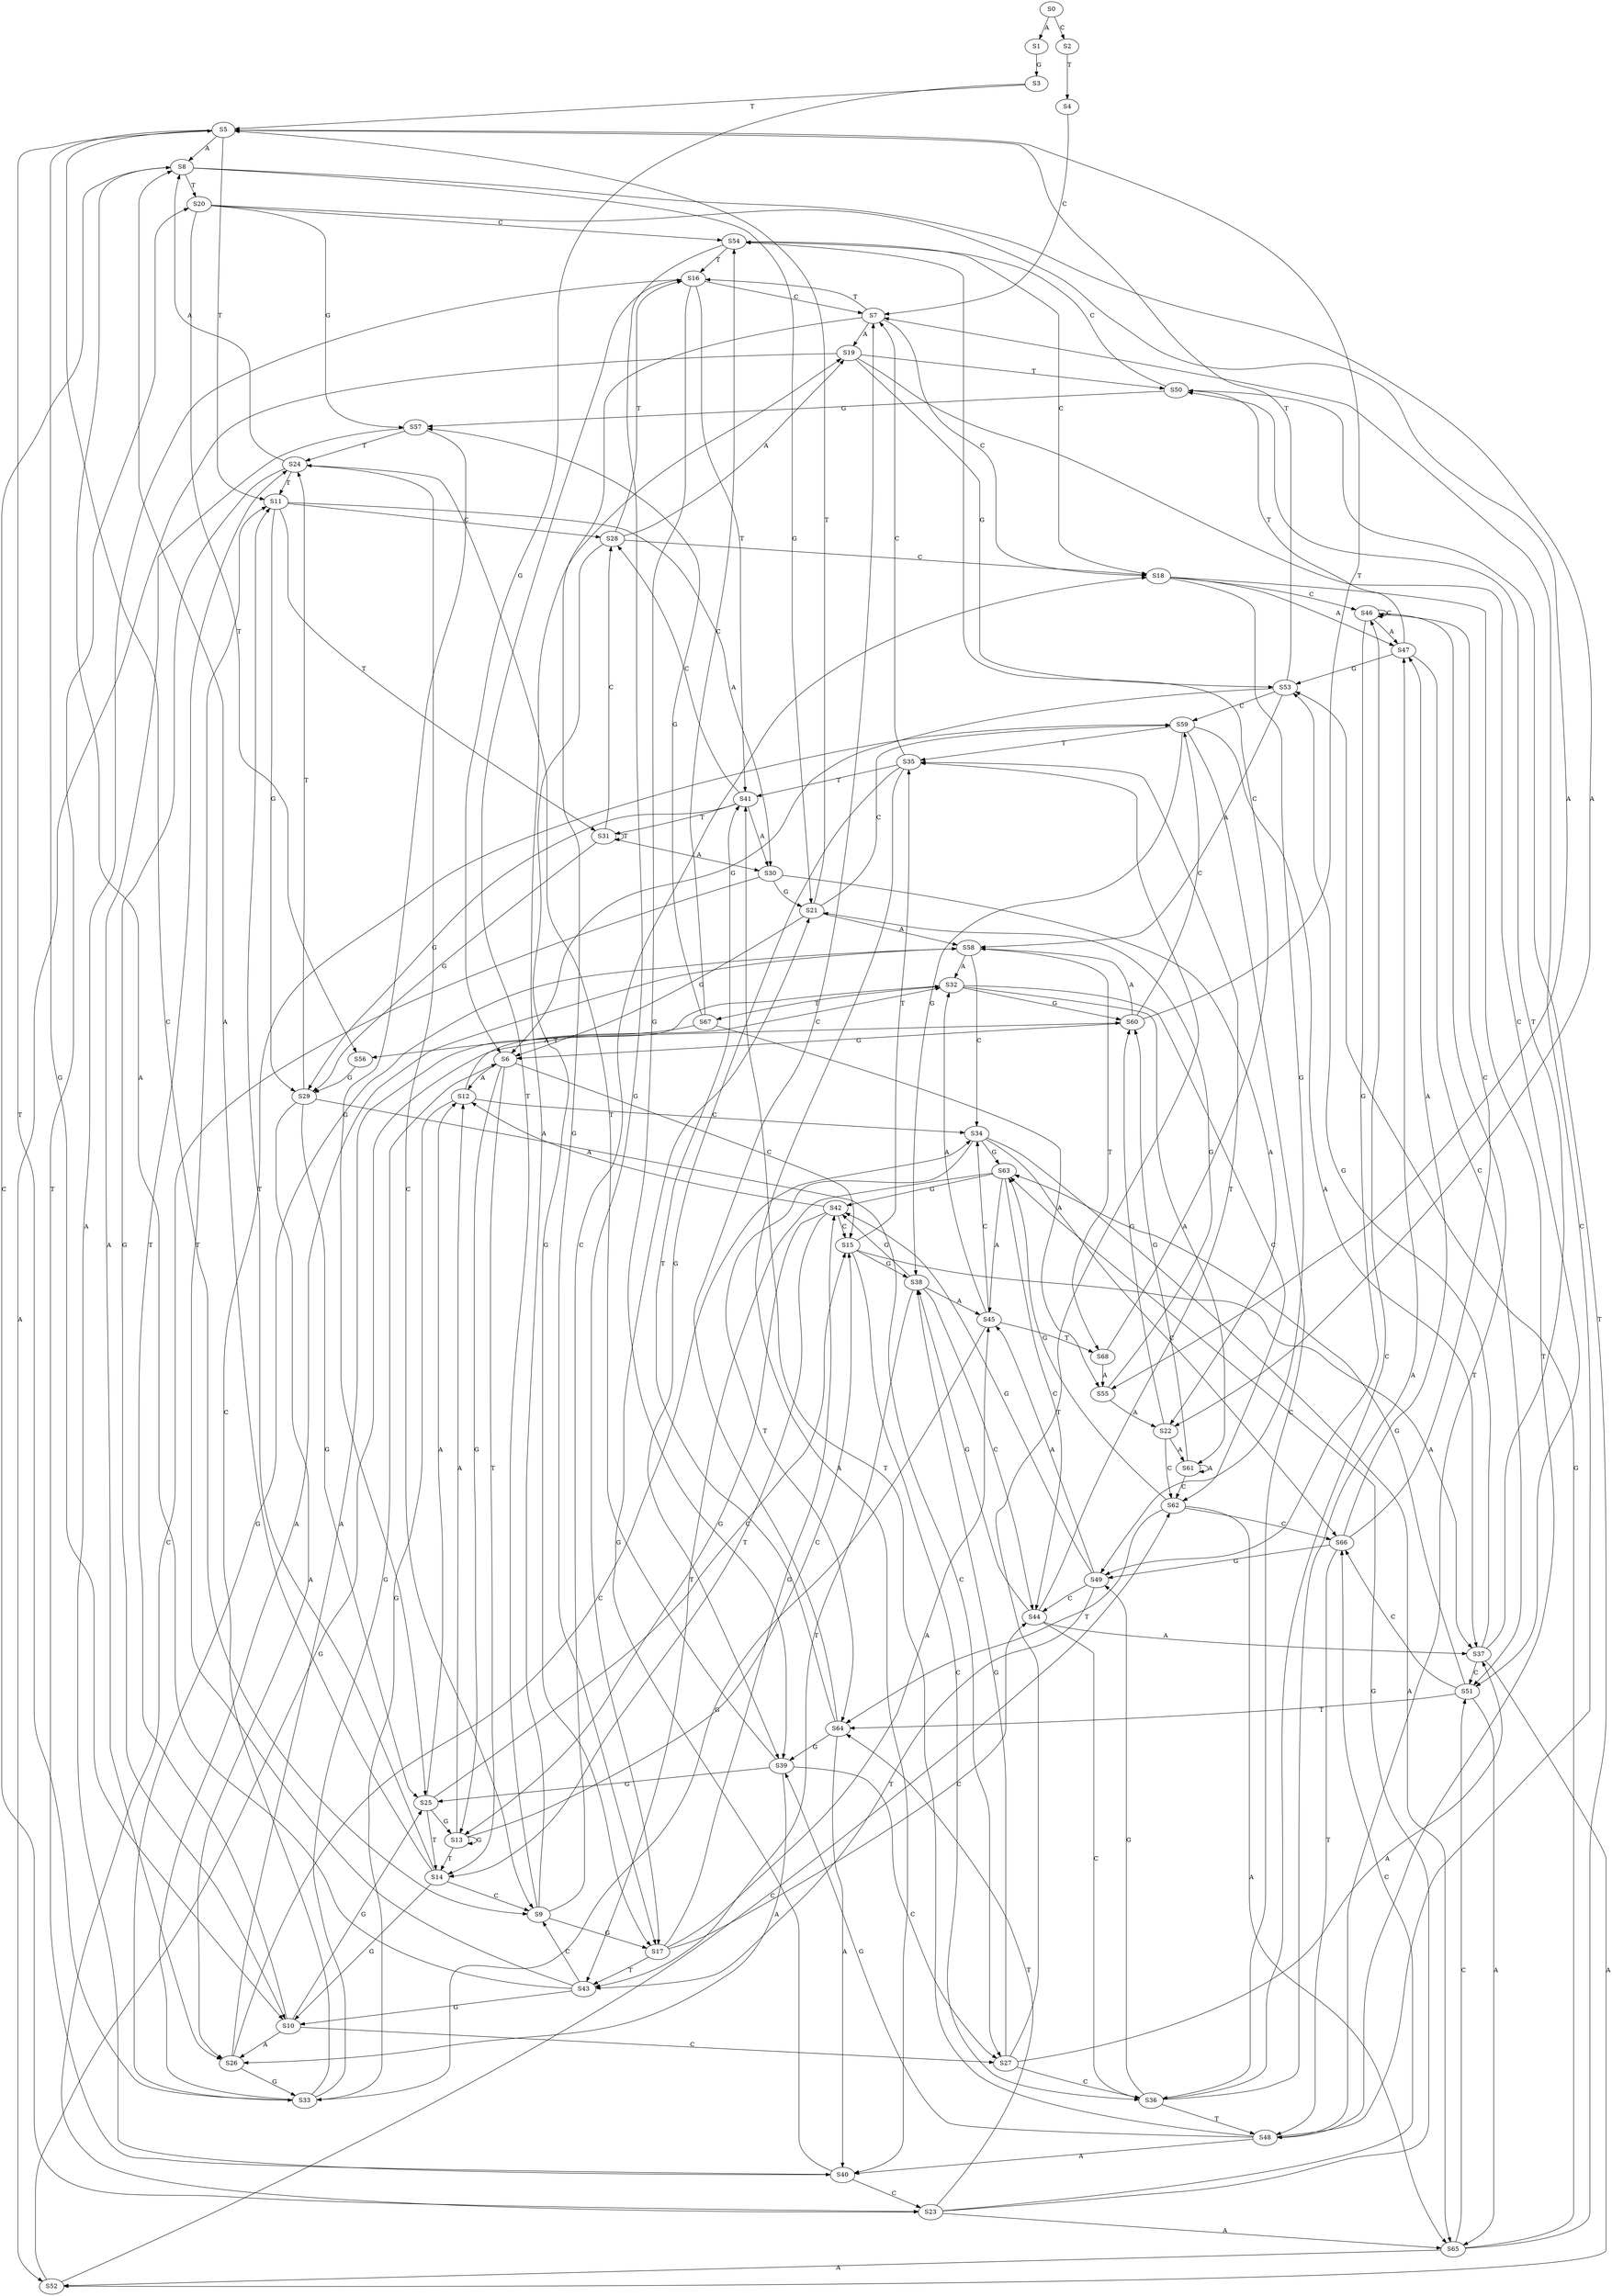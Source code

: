 strict digraph  {
	S0 -> S1 [ label = A ];
	S0 -> S2 [ label = C ];
	S1 -> S3 [ label = G ];
	S2 -> S4 [ label = T ];
	S3 -> S5 [ label = T ];
	S3 -> S6 [ label = G ];
	S4 -> S7 [ label = C ];
	S5 -> S8 [ label = A ];
	S5 -> S9 [ label = C ];
	S5 -> S10 [ label = G ];
	S5 -> S11 [ label = T ];
	S6 -> S12 [ label = A ];
	S6 -> S13 [ label = G ];
	S6 -> S14 [ label = T ];
	S6 -> S15 [ label = C ];
	S7 -> S16 [ label = T ];
	S7 -> S17 [ label = G ];
	S7 -> S18 [ label = C ];
	S7 -> S19 [ label = A ];
	S8 -> S20 [ label = T ];
	S8 -> S21 [ label = G ];
	S8 -> S22 [ label = A ];
	S8 -> S23 [ label = C ];
	S9 -> S16 [ label = T ];
	S9 -> S17 [ label = G ];
	S9 -> S19 [ label = A ];
	S9 -> S18 [ label = C ];
	S10 -> S24 [ label = T ];
	S10 -> S25 [ label = G ];
	S10 -> S26 [ label = A ];
	S10 -> S27 [ label = C ];
	S11 -> S28 [ label = C ];
	S11 -> S29 [ label = G ];
	S11 -> S30 [ label = A ];
	S11 -> S31 [ label = T ];
	S12 -> S32 [ label = A ];
	S12 -> S33 [ label = G ];
	S12 -> S34 [ label = C ];
	S13 -> S14 [ label = T ];
	S13 -> S15 [ label = C ];
	S13 -> S13 [ label = G ];
	S13 -> S12 [ label = A ];
	S14 -> S8 [ label = A ];
	S14 -> S9 [ label = C ];
	S14 -> S10 [ label = G ];
	S14 -> S11 [ label = T ];
	S15 -> S35 [ label = T ];
	S15 -> S36 [ label = C ];
	S15 -> S37 [ label = A ];
	S15 -> S38 [ label = G ];
	S16 -> S39 [ label = G ];
	S16 -> S7 [ label = C ];
	S16 -> S40 [ label = A ];
	S16 -> S41 [ label = T ];
	S17 -> S42 [ label = G ];
	S17 -> S43 [ label = T ];
	S17 -> S44 [ label = C ];
	S17 -> S45 [ label = A ];
	S18 -> S46 [ label = C ];
	S18 -> S47 [ label = A ];
	S18 -> S48 [ label = T ];
	S18 -> S49 [ label = G ];
	S19 -> S50 [ label = T ];
	S19 -> S51 [ label = C ];
	S19 -> S52 [ label = A ];
	S19 -> S53 [ label = G ];
	S20 -> S54 [ label = C ];
	S20 -> S55 [ label = A ];
	S20 -> S56 [ label = T ];
	S20 -> S57 [ label = G ];
	S21 -> S5 [ label = T ];
	S21 -> S58 [ label = A ];
	S21 -> S59 [ label = C ];
	S21 -> S6 [ label = G ];
	S22 -> S60 [ label = G ];
	S22 -> S61 [ label = A ];
	S22 -> S62 [ label = C ];
	S23 -> S63 [ label = G ];
	S23 -> S64 [ label = T ];
	S23 -> S65 [ label = A ];
	S23 -> S66 [ label = C ];
	S24 -> S9 [ label = C ];
	S24 -> S11 [ label = T ];
	S24 -> S10 [ label = G ];
	S24 -> S8 [ label = A ];
	S25 -> S13 [ label = G ];
	S25 -> S15 [ label = C ];
	S25 -> S12 [ label = A ];
	S25 -> S14 [ label = T ];
	S26 -> S33 [ label = G ];
	S26 -> S34 [ label = C ];
	S26 -> S32 [ label = A ];
	S27 -> S36 [ label = C ];
	S27 -> S38 [ label = G ];
	S27 -> S35 [ label = T ];
	S27 -> S37 [ label = A ];
	S28 -> S19 [ label = A ];
	S28 -> S18 [ label = C ];
	S28 -> S17 [ label = G ];
	S28 -> S16 [ label = T ];
	S29 -> S25 [ label = G ];
	S29 -> S27 [ label = C ];
	S29 -> S24 [ label = T ];
	S29 -> S26 [ label = A ];
	S30 -> S23 [ label = C ];
	S30 -> S21 [ label = G ];
	S30 -> S22 [ label = A ];
	S31 -> S29 [ label = G ];
	S31 -> S31 [ label = T ];
	S31 -> S28 [ label = C ];
	S31 -> S30 [ label = A ];
	S32 -> S67 [ label = T ];
	S32 -> S62 [ label = C ];
	S32 -> S61 [ label = A ];
	S32 -> S60 [ label = G ];
	S33 -> S5 [ label = T ];
	S33 -> S6 [ label = G ];
	S33 -> S58 [ label = A ];
	S33 -> S59 [ label = C ];
	S34 -> S64 [ label = T ];
	S34 -> S63 [ label = G ];
	S34 -> S66 [ label = C ];
	S34 -> S65 [ label = A ];
	S35 -> S40 [ label = A ];
	S35 -> S7 [ label = C ];
	S35 -> S41 [ label = T ];
	S35 -> S39 [ label = G ];
	S36 -> S49 [ label = G ];
	S36 -> S47 [ label = A ];
	S36 -> S48 [ label = T ];
	S36 -> S46 [ label = C ];
	S37 -> S53 [ label = G ];
	S37 -> S51 [ label = C ];
	S37 -> S52 [ label = A ];
	S37 -> S50 [ label = T ];
	S38 -> S42 [ label = G ];
	S38 -> S45 [ label = A ];
	S38 -> S43 [ label = T ];
	S38 -> S44 [ label = C ];
	S39 -> S26 [ label = A ];
	S39 -> S27 [ label = C ];
	S39 -> S25 [ label = G ];
	S39 -> S24 [ label = T ];
	S40 -> S21 [ label = G ];
	S40 -> S20 [ label = T ];
	S40 -> S23 [ label = C ];
	S41 -> S28 [ label = C ];
	S41 -> S31 [ label = T ];
	S41 -> S29 [ label = G ];
	S41 -> S30 [ label = A ];
	S42 -> S12 [ label = A ];
	S42 -> S13 [ label = G ];
	S42 -> S15 [ label = C ];
	S42 -> S14 [ label = T ];
	S43 -> S9 [ label = C ];
	S43 -> S8 [ label = A ];
	S43 -> S10 [ label = G ];
	S43 -> S11 [ label = T ];
	S44 -> S38 [ label = G ];
	S44 -> S35 [ label = T ];
	S44 -> S36 [ label = C ];
	S44 -> S37 [ label = A ];
	S45 -> S32 [ label = A ];
	S45 -> S34 [ label = C ];
	S45 -> S33 [ label = G ];
	S45 -> S68 [ label = T ];
	S46 -> S49 [ label = G ];
	S46 -> S46 [ label = C ];
	S46 -> S47 [ label = A ];
	S46 -> S48 [ label = T ];
	S47 -> S53 [ label = G ];
	S47 -> S50 [ label = T ];
	S47 -> S51 [ label = C ];
	S48 -> S39 [ label = G ];
	S48 -> S7 [ label = C ];
	S48 -> S41 [ label = T ];
	S48 -> S40 [ label = A ];
	S49 -> S45 [ label = A ];
	S49 -> S42 [ label = G ];
	S49 -> S43 [ label = T ];
	S49 -> S44 [ label = C ];
	S50 -> S54 [ label = C ];
	S50 -> S57 [ label = G ];
	S51 -> S64 [ label = T ];
	S51 -> S63 [ label = G ];
	S51 -> S65 [ label = A ];
	S51 -> S66 [ label = C ];
	S52 -> S60 [ label = G ];
	S52 -> S62 [ label = C ];
	S53 -> S6 [ label = G ];
	S53 -> S5 [ label = T ];
	S53 -> S58 [ label = A ];
	S53 -> S59 [ label = C ];
	S54 -> S18 [ label = C ];
	S54 -> S17 [ label = G ];
	S54 -> S16 [ label = T ];
	S55 -> S21 [ label = G ];
	S55 -> S22 [ label = A ];
	S56 -> S29 [ label = G ];
	S57 -> S25 [ label = G ];
	S57 -> S26 [ label = A ];
	S57 -> S24 [ label = T ];
	S58 -> S32 [ label = A ];
	S58 -> S34 [ label = C ];
	S58 -> S68 [ label = T ];
	S58 -> S33 [ label = G ];
	S59 -> S36 [ label = C ];
	S59 -> S37 [ label = A ];
	S59 -> S38 [ label = G ];
	S59 -> S35 [ label = T ];
	S60 -> S5 [ label = T ];
	S60 -> S58 [ label = A ];
	S60 -> S59 [ label = C ];
	S60 -> S6 [ label = G ];
	S61 -> S60 [ label = G ];
	S61 -> S62 [ label = C ];
	S61 -> S61 [ label = A ];
	S62 -> S65 [ label = A ];
	S62 -> S66 [ label = C ];
	S62 -> S63 [ label = G ];
	S62 -> S64 [ label = T ];
	S63 -> S42 [ label = G ];
	S63 -> S45 [ label = A ];
	S63 -> S43 [ label = T ];
	S63 -> S44 [ label = C ];
	S64 -> S40 [ label = A ];
	S64 -> S7 [ label = C ];
	S64 -> S41 [ label = T ];
	S64 -> S39 [ label = G ];
	S65 -> S53 [ label = G ];
	S65 -> S51 [ label = C ];
	S65 -> S52 [ label = A ];
	S65 -> S50 [ label = T ];
	S66 -> S46 [ label = C ];
	S66 -> S47 [ label = A ];
	S66 -> S48 [ label = T ];
	S66 -> S49 [ label = G ];
	S67 -> S55 [ label = A ];
	S67 -> S54 [ label = C ];
	S67 -> S57 [ label = G ];
	S67 -> S56 [ label = T ];
	S68 -> S55 [ label = A ];
	S68 -> S54 [ label = C ];
}
